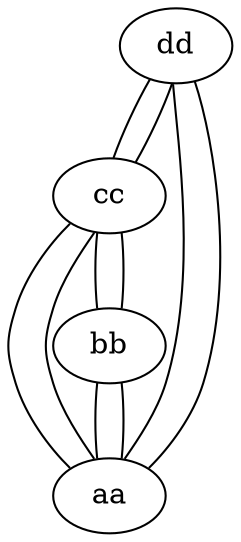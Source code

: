 graph G {
  "dd" -- "cc";
  "dd" -- "aa";
  "cc" -- "dd";
  "cc" -- "aa";
  "cc" -- "bb";
  "aa" -- "dd";
  "aa" -- "cc";
  "aa" -- "bb";
  "bb" -- "cc";
  "bb" -- "aa";
}
